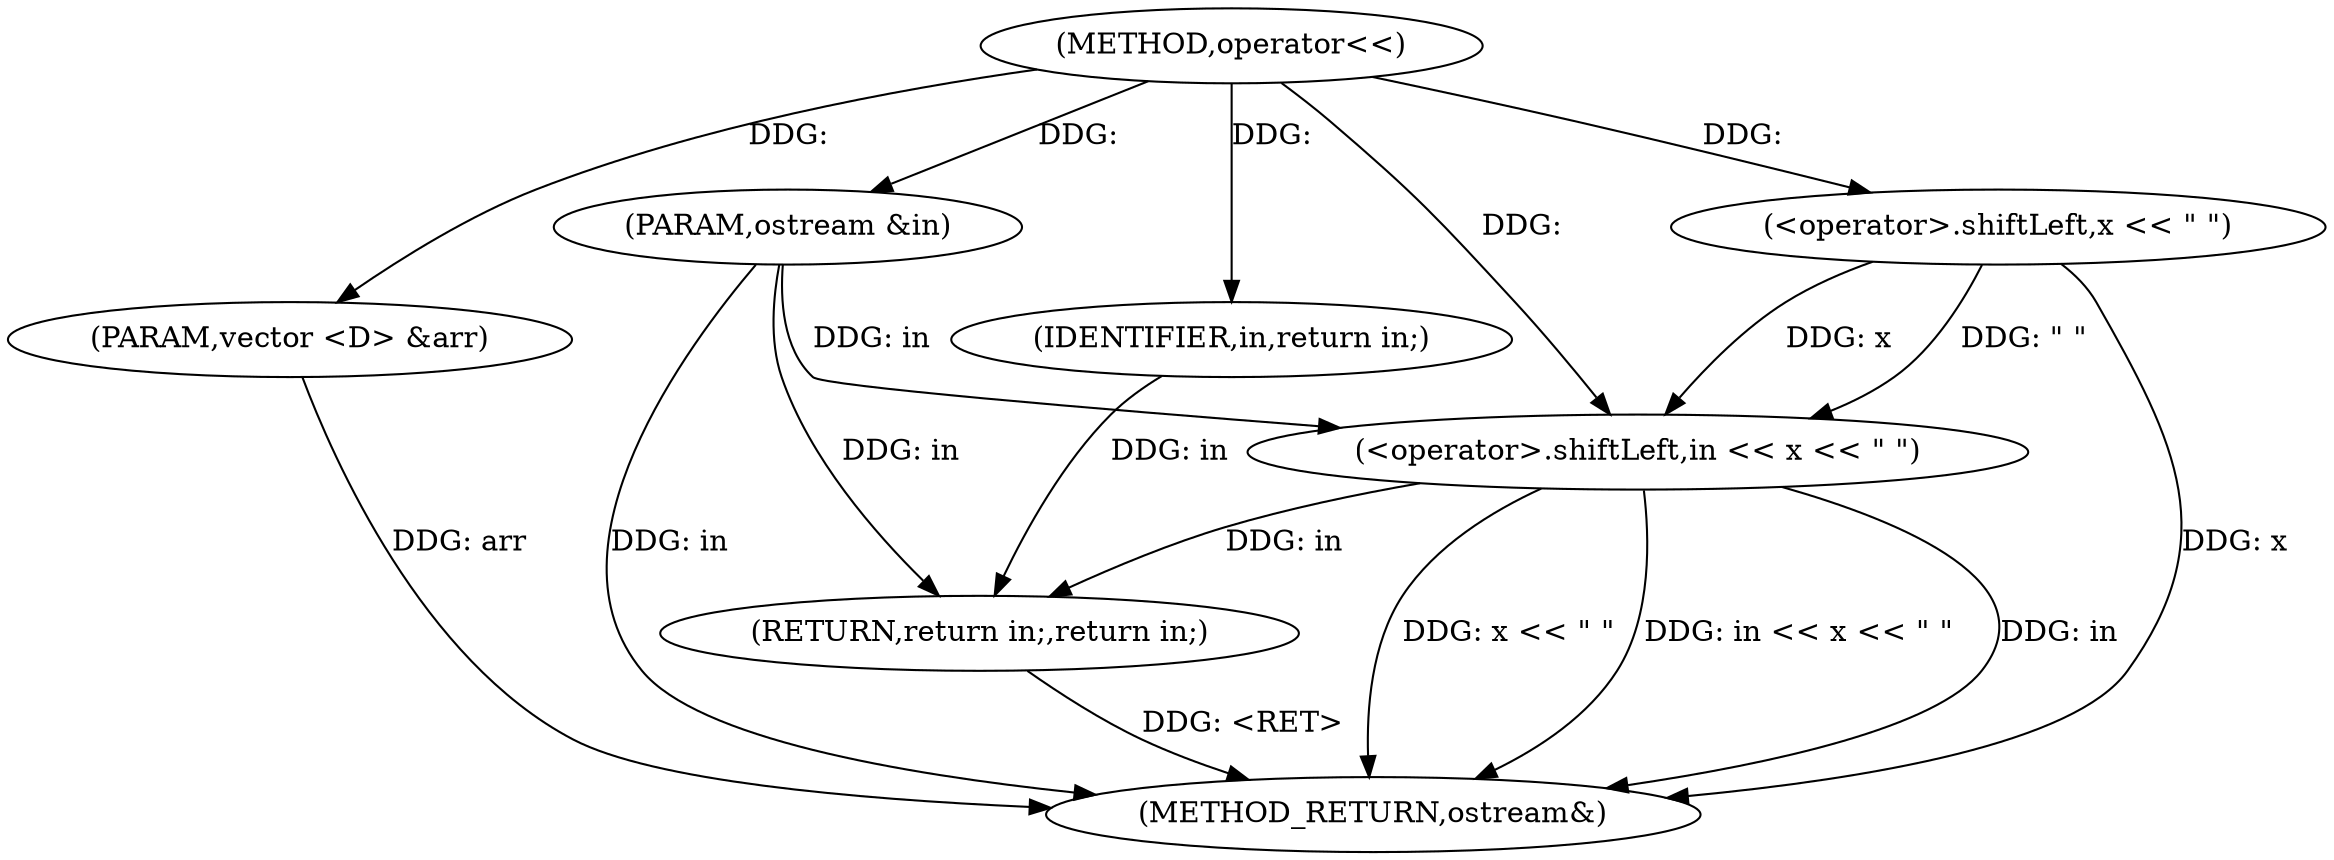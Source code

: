 digraph "operator<<" {  
"1000143" [label = "(METHOD,operator<<)" ]
"1000155" [label = "(METHOD_RETURN,ostream&)" ]
"1000144" [label = "(PARAM,ostream &in)" ]
"1000145" [label = "(PARAM,vector <D> &arr)" ]
"1000148" [label = "(<operator>.shiftLeft,in << x << \" \")" ]
"1000153" [label = "(RETURN,return in;,return in;)" ]
"1000154" [label = "(IDENTIFIER,in,return in;)" ]
"1000150" [label = "(<operator>.shiftLeft,x << \" \")" ]
  "1000144" -> "1000155"  [ label = "DDG: in"] 
  "1000145" -> "1000155"  [ label = "DDG: arr"] 
  "1000148" -> "1000155"  [ label = "DDG: in"] 
  "1000148" -> "1000155"  [ label = "DDG: x << \" \""] 
  "1000148" -> "1000155"  [ label = "DDG: in << x << \" \""] 
  "1000153" -> "1000155"  [ label = "DDG: <RET>"] 
  "1000150" -> "1000155"  [ label = "DDG: x"] 
  "1000143" -> "1000144"  [ label = "DDG: "] 
  "1000143" -> "1000145"  [ label = "DDG: "] 
  "1000154" -> "1000153"  [ label = "DDG: in"] 
  "1000148" -> "1000153"  [ label = "DDG: in"] 
  "1000144" -> "1000153"  [ label = "DDG: in"] 
  "1000144" -> "1000148"  [ label = "DDG: in"] 
  "1000143" -> "1000148"  [ label = "DDG: "] 
  "1000150" -> "1000148"  [ label = "DDG: x"] 
  "1000150" -> "1000148"  [ label = "DDG: \" \""] 
  "1000143" -> "1000154"  [ label = "DDG: "] 
  "1000143" -> "1000150"  [ label = "DDG: "] 
}
